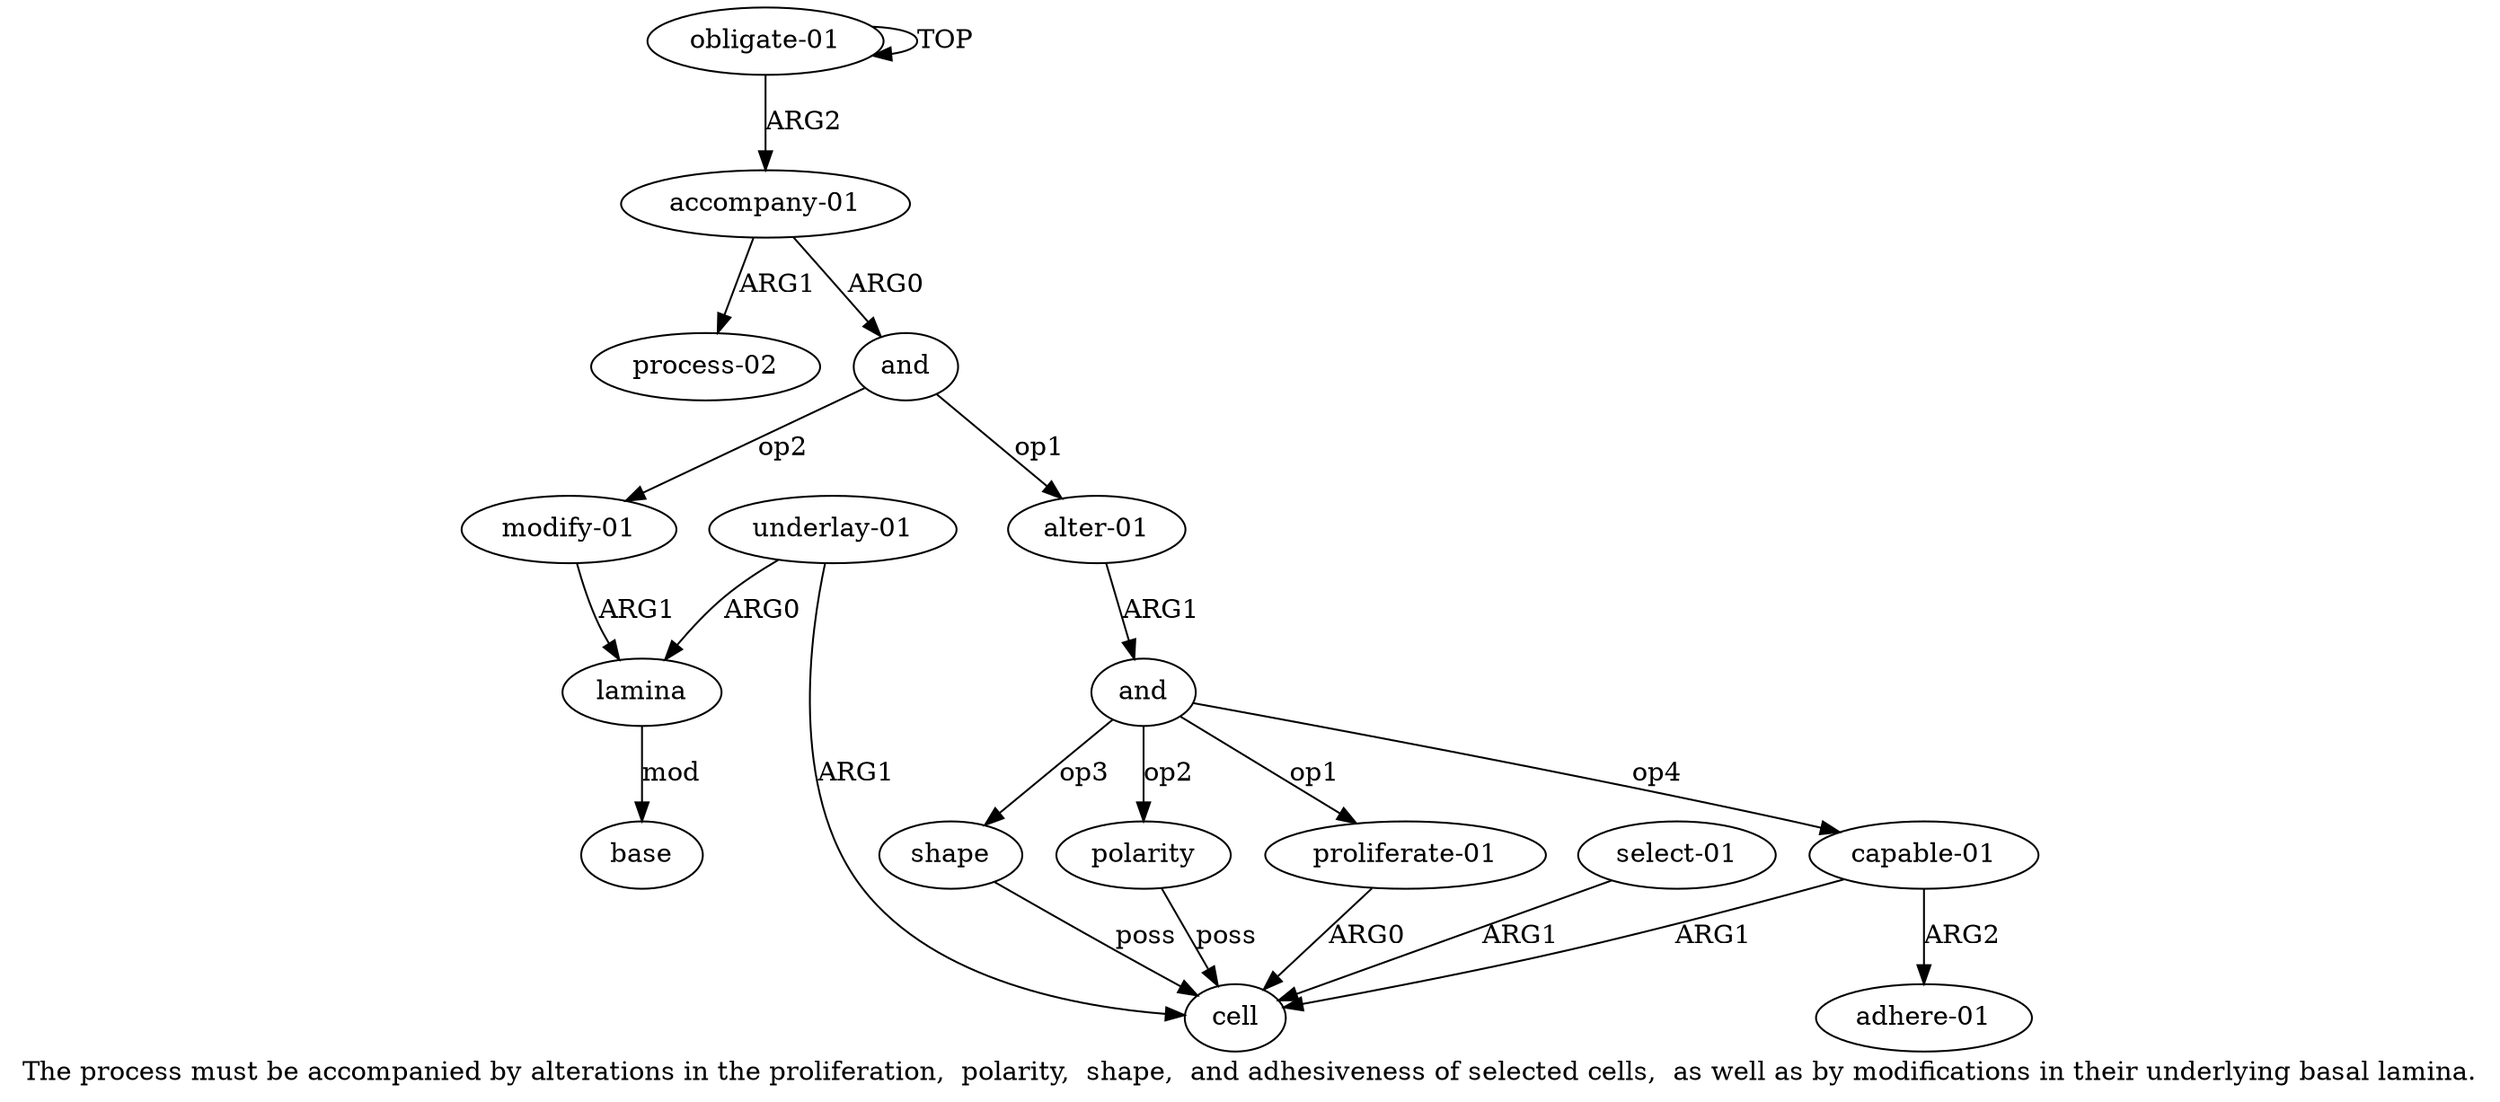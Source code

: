 digraph  {
	graph [label="The process must be accompanied by alterations in the proliferation,  polarity,  shape,  and adhesiveness of selected cells,  as \
well as by modifications in their underlying basal lamina."];
	node [label="\N"];
	a15	 [color=black,
		gold_ind=15,
		gold_label=base,
		label=base,
		test_ind=15,
		test_label=base];
	a14	 [color=black,
		gold_ind=14,
		gold_label="underlay-01",
		label="underlay-01",
		test_ind=14,
		test_label="underlay-01"];
	a13	 [color=black,
		gold_ind=13,
		gold_label=lamina,
		label=lamina,
		test_ind=13,
		test_label=lamina];
	a14 -> a13 [key=0,
	color=black,
	gold_label=ARG0,
	label=ARG0,
	test_label=ARG0];
a6 [color=black,
	gold_ind=6,
	gold_label=cell,
	label=cell,
	test_ind=6,
	test_label=cell];
a14 -> a6 [key=0,
color=black,
gold_label=ARG1,
label=ARG1,
test_label=ARG1];
a16 [color=black,
gold_ind=16,
gold_label="process-02",
label="process-02",
test_ind=16,
test_label="process-02"];
a11 [color=black,
gold_ind=11,
gold_label="adhere-01",
label="adhere-01",
test_ind=11,
test_label="adhere-01"];
a10 [color=black,
gold_ind=10,
gold_label="capable-01",
label="capable-01",
test_ind=10,
test_label="capable-01"];
a10 -> a11 [key=0,
color=black,
gold_label=ARG2,
label=ARG2,
test_label=ARG2];
a10 -> a6 [key=0,
color=black,
gold_label=ARG1,
label=ARG1,
test_label=ARG1];
a13 -> a15 [key=0,
color=black,
gold_label=mod,
label=mod,
test_label=mod];
a12 [color=black,
gold_ind=12,
gold_label="modify-01",
label="modify-01",
test_ind=12,
test_label="modify-01"];
a12 -> a13 [key=0,
color=black,
gold_label=ARG1,
label=ARG1,
test_label=ARG1];
a1 [color=black,
gold_ind=1,
gold_label="accompany-01",
label="accompany-01",
test_ind=1,
test_label="accompany-01"];
a1 -> a16 [key=0,
color=black,
gold_label=ARG1,
label=ARG1,
test_label=ARG1];
a2 [color=black,
gold_ind=2,
gold_label=and,
label=and,
test_ind=2,
test_label=and];
a1 -> a2 [key=0,
color=black,
gold_label=ARG0,
label=ARG0,
test_label=ARG0];
a0 [color=black,
gold_ind=0,
gold_label="obligate-01",
label="obligate-01",
test_ind=0,
test_label="obligate-01"];
a0 -> a1 [key=0,
color=black,
gold_label=ARG2,
label=ARG2,
test_label=ARG2];
a0 -> a0 [key=0,
color=black,
gold_label=TOP,
label=TOP,
test_label=TOP];
a3 [color=black,
gold_ind=3,
gold_label="alter-01",
label="alter-01",
test_ind=3,
test_label="alter-01"];
a4 [color=black,
gold_ind=4,
gold_label=and,
label=and,
test_ind=4,
test_label=and];
a3 -> a4 [key=0,
color=black,
gold_label=ARG1,
label=ARG1,
test_label=ARG1];
a2 -> a12 [key=0,
color=black,
gold_label=op2,
label=op2,
test_label=op2];
a2 -> a3 [key=0,
color=black,
gold_label=op1,
label=op1,
test_label=op1];
a5 [color=black,
gold_ind=5,
gold_label="proliferate-01",
label="proliferate-01",
test_ind=5,
test_label="proliferate-01"];
a5 -> a6 [key=0,
color=black,
gold_label=ARG0,
label=ARG0,
test_label=ARG0];
a4 -> a10 [key=0,
color=black,
gold_label=op4,
label=op4,
test_label=op4];
a4 -> a5 [key=0,
color=black,
gold_label=op1,
label=op1,
test_label=op1];
a9 [color=black,
gold_ind=9,
gold_label=shape,
label=shape,
test_ind=9,
test_label=shape];
a4 -> a9 [key=0,
color=black,
gold_label=op3,
label=op3,
test_label=op3];
a8 [color=black,
gold_ind=8,
gold_label=polarity,
label=polarity,
test_ind=8,
test_label=polarity];
a4 -> a8 [key=0,
color=black,
gold_label=op2,
label=op2,
test_label=op2];
a7 [color=black,
gold_ind=7,
gold_label="select-01",
label="select-01",
test_ind=7,
test_label="select-01"];
a7 -> a6 [key=0,
color=black,
gold_label=ARG1,
label=ARG1,
test_label=ARG1];
a9 -> a6 [key=0,
color=black,
gold_label=poss,
label=poss,
test_label=poss];
a8 -> a6 [key=0,
color=black,
gold_label=poss,
label=poss,
test_label=poss];
}
